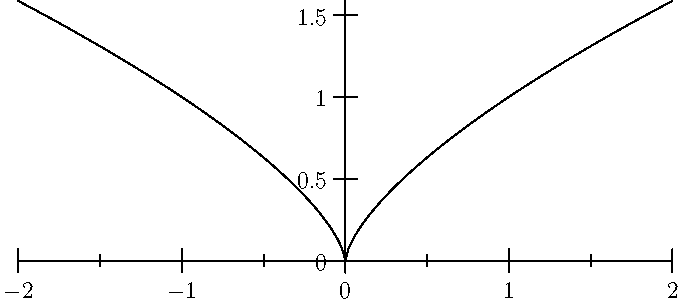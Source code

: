 size(12cm);

import graph;

xaxis(Ticks);
yaxis(Ticks);

real f1(real x) {return x^(2/3);}
draw(graph(f1,0,2));

real f1(real x) {return (-1*x)^(2/3);}
draw(graph(f1,-2,0));
